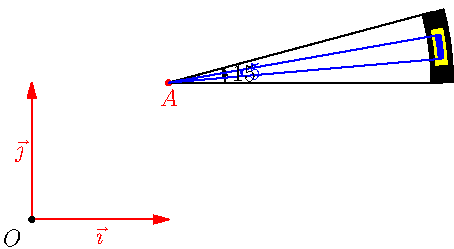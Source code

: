 import geometry;
size(8cm,0);

// currentcoordsys=cartesiansystem((1,2),i=(1,0.5),j=(-0.5,.75));
show(currentcoordsys, xpen=invisible);

point A=(1,1);
dot("$A$",A,S,red);

real R=2;
arc C=arc(circle(A, R), 0, 15);
draw(C,linewidth(4mm));

/*<asyxml><view file="modules/geometry.asy" type="void" signature="markarc(picture,Label,int,real,real,arc,arrowbar,pen,pen,margin,marker)"/></asyxml>*/
markarc(format("%0g",degrees(C)), C, Arrow);

/*<asyxml><view file="modules/geometry.asy" type="arc" signature="*(real, explicit arc)"/></asyxml>*/
draw(0.5*C,2mm+yellow);

arc Cp=C/3;
draw(Cp,1mm+blue);
markarc(format("%0g",degrees(Cp)), radius=13mm, Cp, blue, Arrow);